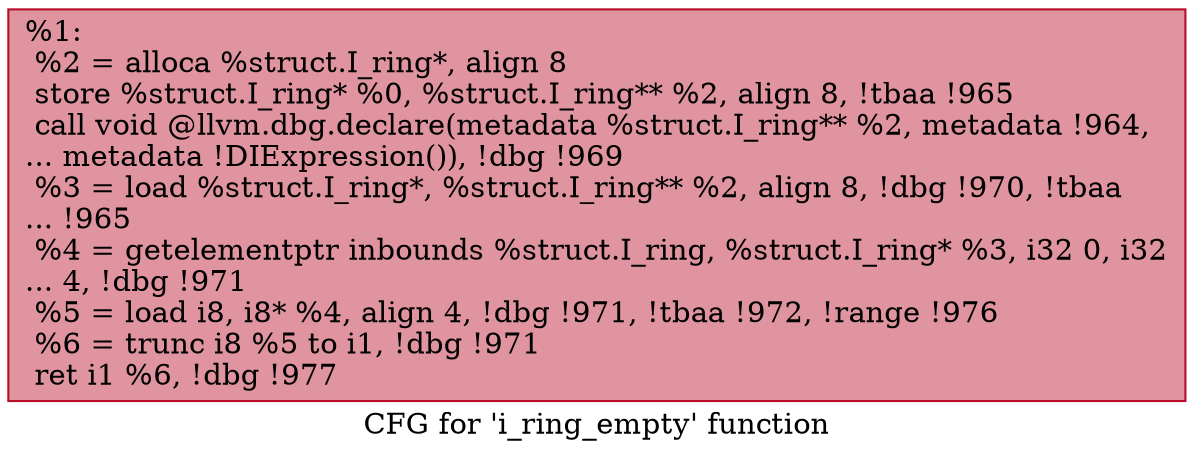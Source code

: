 digraph "CFG for 'i_ring_empty' function" {
	label="CFG for 'i_ring_empty' function";

	Node0x21b53d0 [shape=record,color="#b70d28ff", style=filled, fillcolor="#b70d2870",label="{%1:\l  %2 = alloca %struct.I_ring*, align 8\l  store %struct.I_ring* %0, %struct.I_ring** %2, align 8, !tbaa !965\l  call void @llvm.dbg.declare(metadata %struct.I_ring** %2, metadata !964,\l... metadata !DIExpression()), !dbg !969\l  %3 = load %struct.I_ring*, %struct.I_ring** %2, align 8, !dbg !970, !tbaa\l... !965\l  %4 = getelementptr inbounds %struct.I_ring, %struct.I_ring* %3, i32 0, i32\l... 4, !dbg !971\l  %5 = load i8, i8* %4, align 4, !dbg !971, !tbaa !972, !range !976\l  %6 = trunc i8 %5 to i1, !dbg !971\l  ret i1 %6, !dbg !977\l}"];
}
